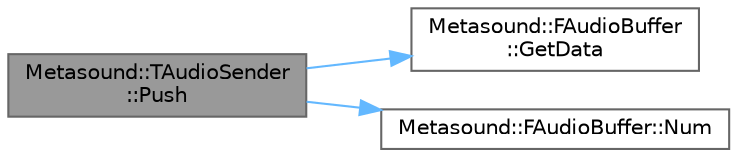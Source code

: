 digraph "Metasound::TAudioSender::Push"
{
 // INTERACTIVE_SVG=YES
 // LATEX_PDF_SIZE
  bgcolor="transparent";
  edge [fontname=Helvetica,fontsize=10,labelfontname=Helvetica,labelfontsize=10];
  node [fontname=Helvetica,fontsize=10,shape=box,height=0.2,width=0.4];
  rankdir="LR";
  Node1 [id="Node000001",label="Metasound::TAudioSender\l::Push",height=0.2,width=0.4,color="gray40", fillcolor="grey60", style="filled", fontcolor="black",tooltip=" "];
  Node1 -> Node2 [id="edge1_Node000001_Node000002",color="steelblue1",style="solid",tooltip=" "];
  Node2 [id="Node000002",label="Metasound::FAudioBuffer\l::GetData",height=0.2,width=0.4,color="grey40", fillcolor="white", style="filled",URL="$df/dc9/classMetasound_1_1FAudioBuffer.html#ab742b670ed3d3be295a3c99edffceb04",tooltip="Return a pointer to the audio float data."];
  Node1 -> Node3 [id="edge2_Node000001_Node000003",color="steelblue1",style="solid",tooltip=" "];
  Node3 [id="Node000003",label="Metasound::FAudioBuffer::Num",height=0.2,width=0.4,color="grey40", fillcolor="white", style="filled",URL="$df/dc9/classMetasound_1_1FAudioBuffer.html#afa9d496a97a68c36d9c9f77f1f8ee8e5",tooltip="Return the number of samples in the audio buffer."];
}
